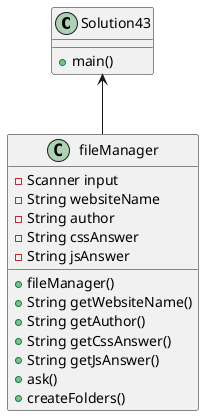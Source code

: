 @startuml
class Solution43{
+main()
}
class fileManager{
-Scanner input
-String websiteName
-String author
-String cssAnswer
-String jsAnswer

+fileManager()
+String getWebsiteName()
+String getAuthor()
+String getCssAnswer()
+String getJsAnswer()
+ask()
+createFolders()

}

Solution43 <-- fileManager


@enduml